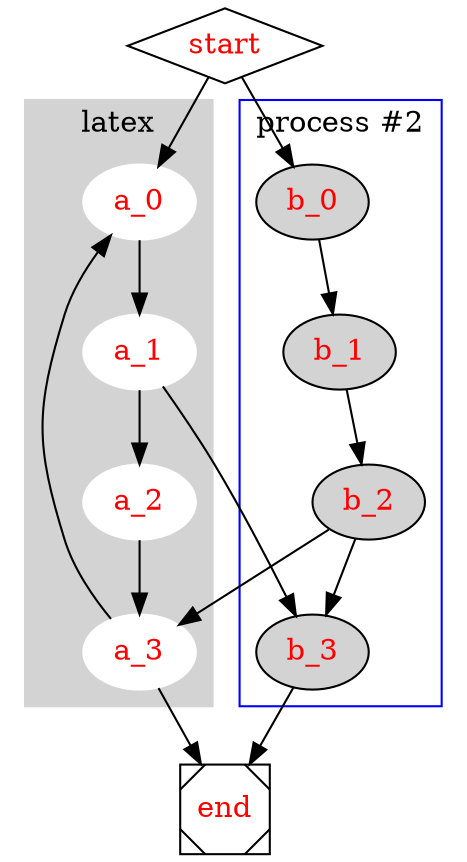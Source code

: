 digraph G {
	node [fontcolor=red];
	subgraph cluster0 {
		node [style=filled,color=white, texmode=math];
		style=filled;
		color=lightgrey;
		a_0 -> a_1 -> a_2 -> a_3;
		label="latex";
		texlbl="\LaTeX";
	}
	subgraph cluster1 {
		node [style=filled, texmode=math, fontcolor=red];
		b_0 -> b_1 -> b_2 -> b_3;
		label = "process #2";
		color=blue
	}
	start -> a_0;
	start -> b_0;
	a_1 -> b_3;
	b_2 -> a_3;
	a_3 -> a_0;
	a_3 -> end;
	b_3 -> end;
	start [shape=diamond, texlbl="${\frac{\sqrt{\gamma+\beta}}{x^2+y^2}}$"];
	end [shape=Msquare];
}